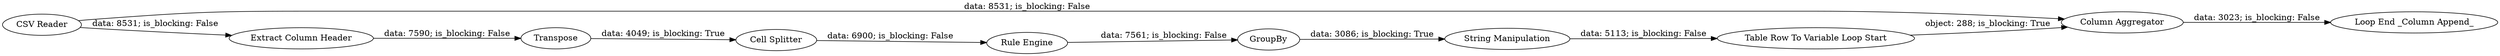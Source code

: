 digraph {
	"4140564166671886774_4" [label="Column Aggregator"]
	"4140564166671886774_8" [label="Extract Column Header"]
	"4140564166671886774_14" [label="Rule Engine"]
	"4140564166671886774_10" [label=Transpose]
	"4140564166671886774_19" [label="CSV Reader"]
	"4140564166671886774_15" [label="Table Row To Variable Loop Start"]
	"4140564166671886774_16" [label="String Manipulation"]
	"4140564166671886774_18" [label="Loop End _Column Append_"]
	"4140564166671886774_13" [label="Cell Splitter"]
	"4140564166671886774_11" [label=GroupBy]
	"4140564166671886774_11" -> "4140564166671886774_16" [label="data: 3086; is_blocking: True"]
	"4140564166671886774_16" -> "4140564166671886774_15" [label="data: 5113; is_blocking: False"]
	"4140564166671886774_14" -> "4140564166671886774_11" [label="data: 7561; is_blocking: False"]
	"4140564166671886774_13" -> "4140564166671886774_14" [label="data: 6900; is_blocking: False"]
	"4140564166671886774_19" -> "4140564166671886774_4" [label="data: 8531; is_blocking: False"]
	"4140564166671886774_8" -> "4140564166671886774_10" [label="data: 7590; is_blocking: False"]
	"4140564166671886774_19" -> "4140564166671886774_8" [label="data: 8531; is_blocking: False"]
	"4140564166671886774_4" -> "4140564166671886774_18" [label="data: 3023; is_blocking: False"]
	"4140564166671886774_10" -> "4140564166671886774_13" [label="data: 4049; is_blocking: True"]
	"4140564166671886774_15" -> "4140564166671886774_4" [label="object: 288; is_blocking: True"]
	rankdir=LR
}
